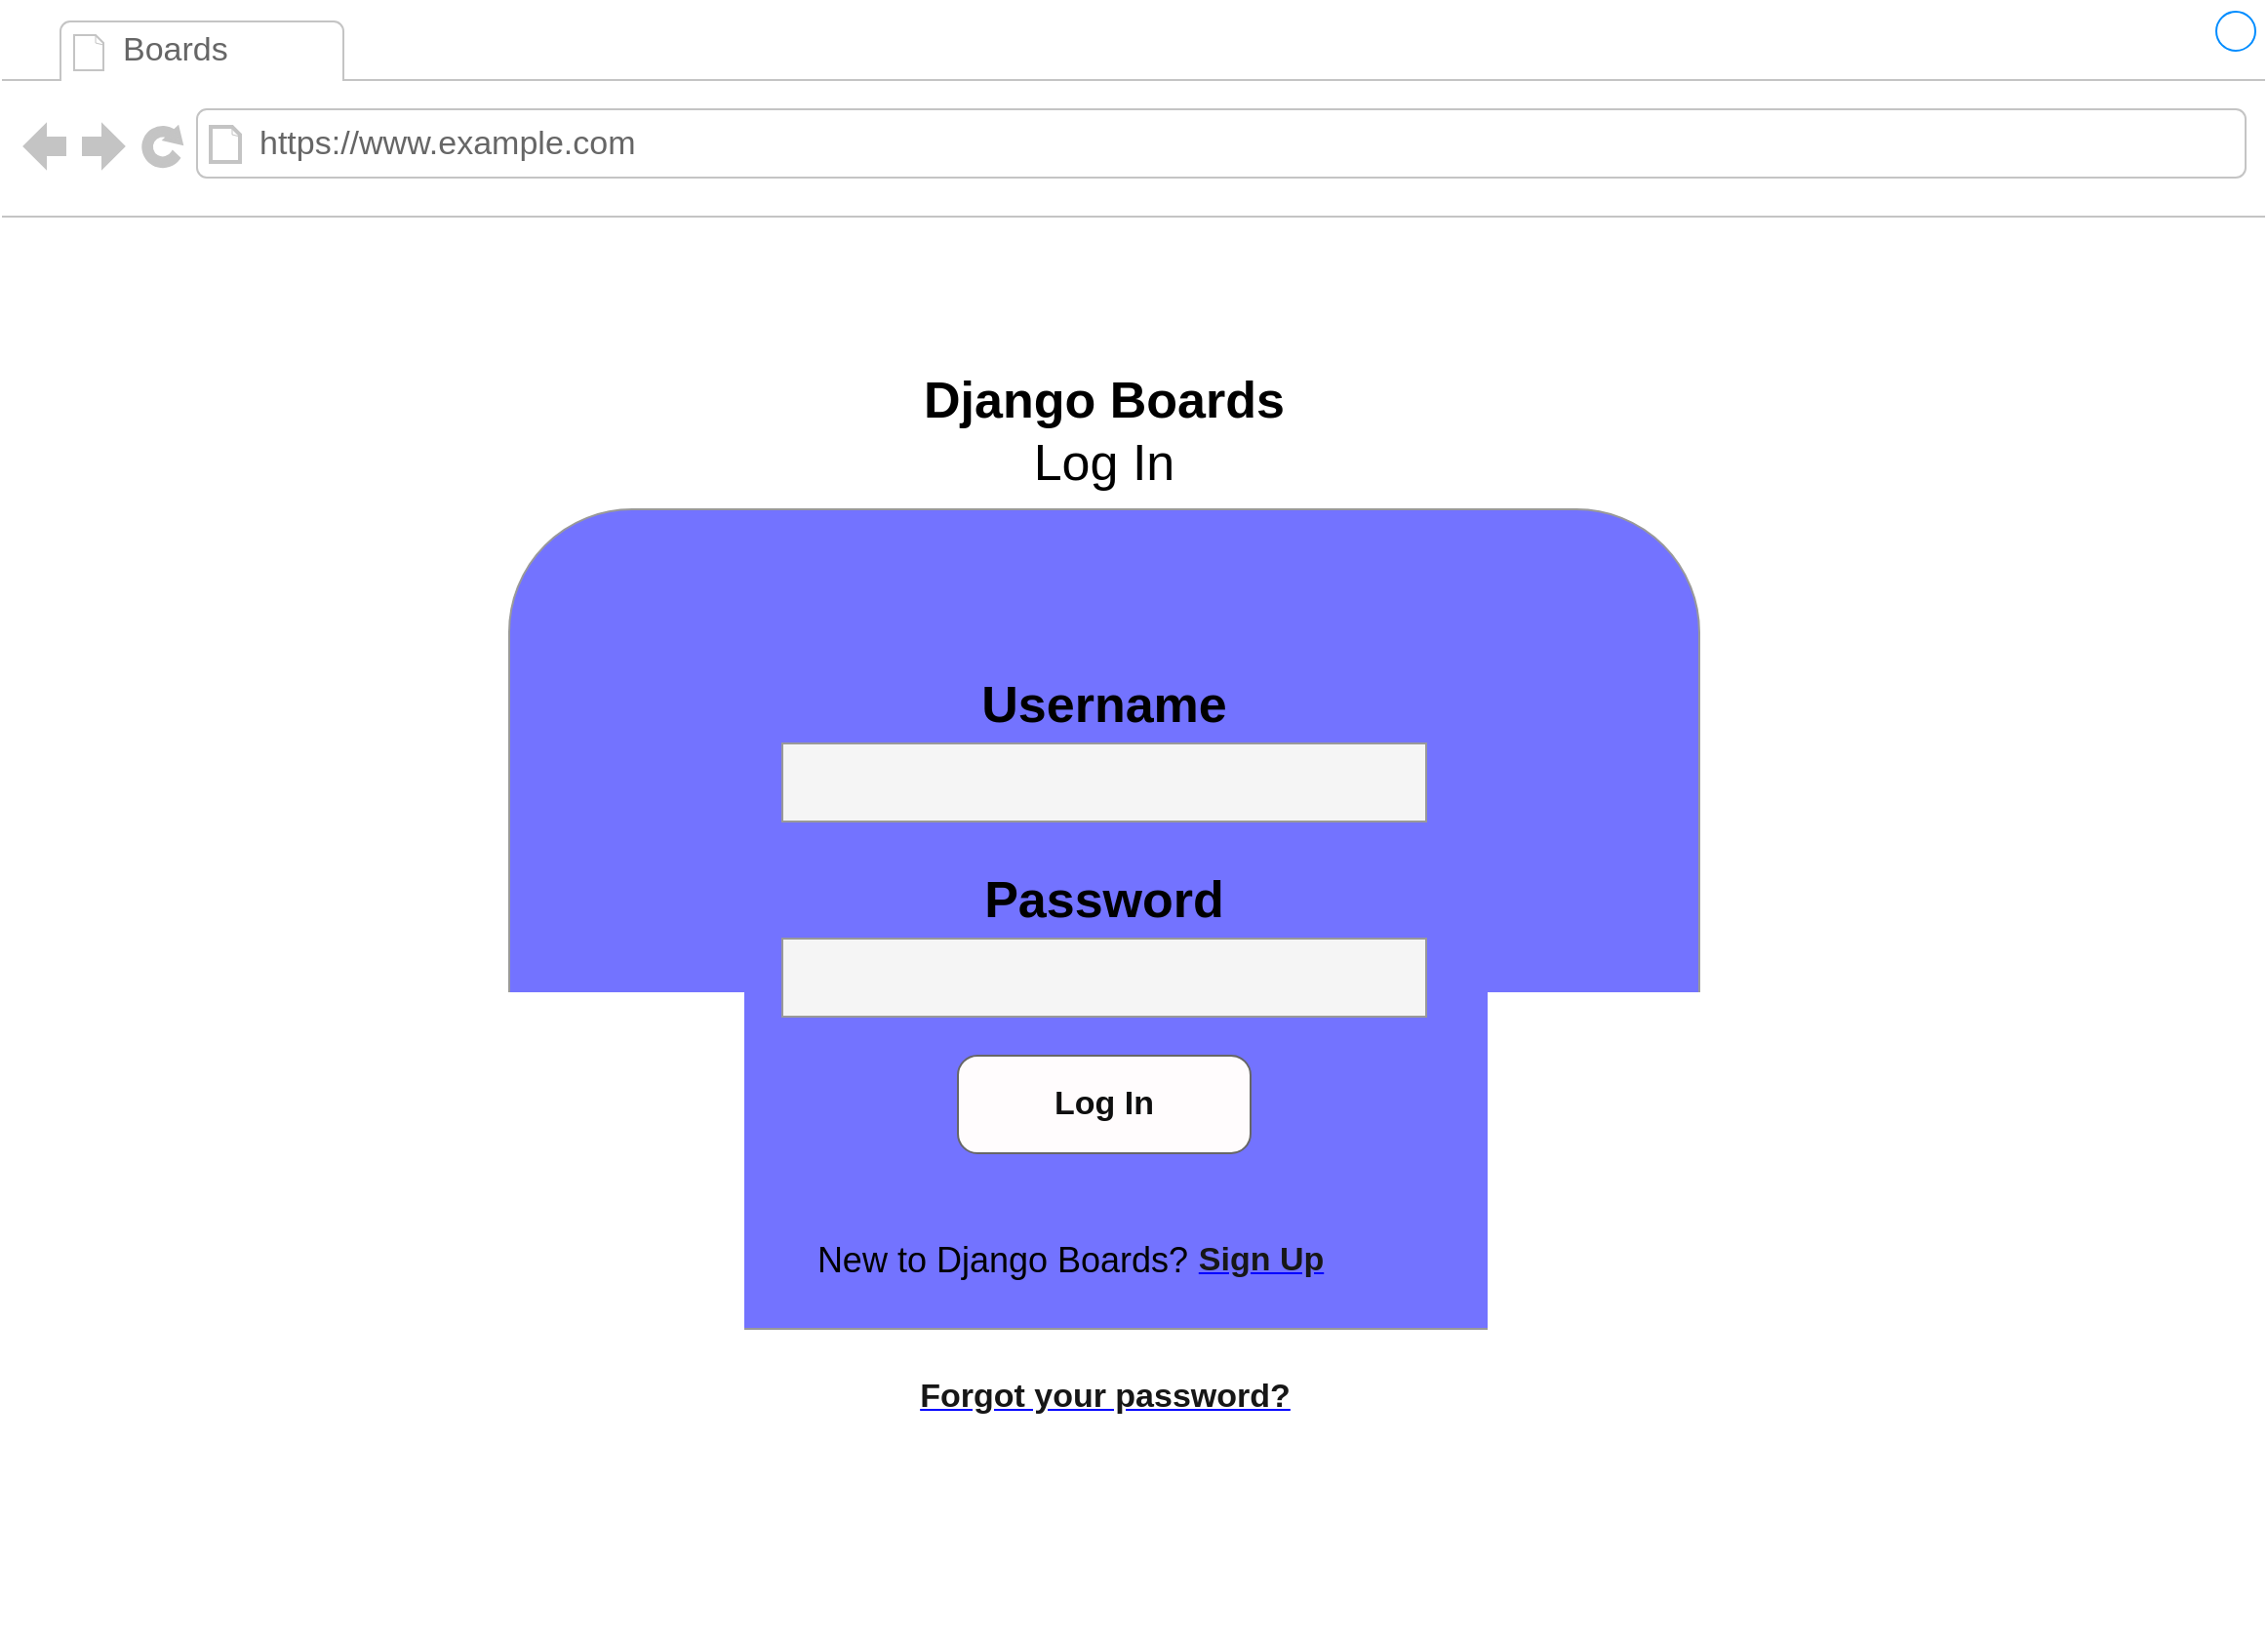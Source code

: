 <mxfile version="14.2.4" type="device"><diagram id="piDafpqhtRUU5qUU-vj8" name="Page-1"><mxGraphModel dx="1221" dy="615" grid="1" gridSize="10" guides="1" tooltips="1" connect="1" arrows="1" fold="1" page="1" pageScale="1" pageWidth="827" pageHeight="1169" math="0" shadow="0"><root><mxCell id="0"/><mxCell id="1" parent="0"/><mxCell id="8962rQQDY3VNNf6We3Pp-1" value="sas" style="strokeWidth=1;shadow=0;dashed=0;align=center;html=1;shape=mxgraph.mockup.containers.browserWindow;rSize=0;strokeColor2=#008cff;strokeColor3=#c4c4c4;mainText=,;recursiveResize=0;strokeColor=#FFFFFF;fontColor=#FFFFFF;" parent="1" vertex="1"><mxGeometry width="1160" height="840" as="geometry"/></mxCell><mxCell id="8962rQQDY3VNNf6We3Pp-2" value="Boards" style="strokeWidth=1;shadow=0;dashed=0;align=center;html=1;shape=mxgraph.mockup.containers.anchor;fontSize=17;fontColor=#666666;align=left;" parent="8962rQQDY3VNNf6We3Pp-1" vertex="1"><mxGeometry x="60" y="12" width="110" height="26" as="geometry"/></mxCell><mxCell id="8962rQQDY3VNNf6We3Pp-3" value="https://www.example.com" style="strokeWidth=1;shadow=0;dashed=0;align=center;html=1;shape=mxgraph.mockup.containers.anchor;rSize=0;fontSize=17;fontColor=#666666;align=left;" parent="8962rQQDY3VNNf6We3Pp-1" vertex="1"><mxGeometry x="130" y="60" width="250" height="26" as="geometry"/></mxCell><mxCell id="DKm7QNu20y-7HjFpIN77-21" value="" style="rounded=1;whiteSpace=wrap;html=1;strokeColor=#999999;fillColor=#7373FF;" vertex="1" parent="8962rQQDY3VNNf6We3Pp-1"><mxGeometry x="260" y="260" width="610" height="420" as="geometry"/></mxCell><mxCell id="DKm7QNu20y-7HjFpIN77-22" value="&lt;font size=&quot;1&quot;&gt;&lt;span style=&quot;font-size: 26px&quot;&gt;&lt;b&gt;Django Boards&lt;/b&gt;&lt;br&gt;Log In&lt;br&gt;&lt;/span&gt;&lt;/font&gt;" style="text;html=1;strokeColor=none;fillColor=none;align=center;verticalAlign=middle;whiteSpace=wrap;rounded=0;" vertex="1" parent="8962rQQDY3VNNf6We3Pp-1"><mxGeometry x="435" y="210" width="260" height="20" as="geometry"/></mxCell><mxCell id="DKm7QNu20y-7HjFpIN77-23" value="" style="rounded=0;whiteSpace=wrap;html=1;strokeColor=#999999;fillColor=#F5F5F5;" vertex="1" parent="8962rQQDY3VNNf6We3Pp-1"><mxGeometry x="400" y="380" width="330" height="40" as="geometry"/></mxCell><mxCell id="DKm7QNu20y-7HjFpIN77-24" value="" style="rounded=0;whiteSpace=wrap;html=1;strokeColor=#999999;fillColor=#F5F5F5;" vertex="1" parent="8962rQQDY3VNNf6We3Pp-1"><mxGeometry x="400" y="480" width="330" height="40" as="geometry"/></mxCell><mxCell id="DKm7QNu20y-7HjFpIN77-25" value="&lt;font size=&quot;1&quot;&gt;&lt;span style=&quot;font-size: 26px&quot;&gt;&lt;b&gt;Username&lt;/b&gt;&lt;br&gt;&lt;/span&gt;&lt;/font&gt;" style="text;html=1;strokeColor=none;fillColor=none;align=center;verticalAlign=middle;whiteSpace=wrap;rounded=0;" vertex="1" parent="8962rQQDY3VNNf6We3Pp-1"><mxGeometry x="435" y="350" width="260" height="20" as="geometry"/></mxCell><mxCell id="DKm7QNu20y-7HjFpIN77-26" value="&lt;font size=&quot;1&quot;&gt;&lt;span style=&quot;font-size: 26px&quot;&gt;&lt;b&gt;Password&lt;/b&gt;&lt;br&gt;&lt;/span&gt;&lt;/font&gt;" style="text;html=1;strokeColor=none;fillColor=none;align=center;verticalAlign=middle;whiteSpace=wrap;rounded=0;" vertex="1" parent="8962rQQDY3VNNf6We3Pp-1"><mxGeometry x="435" y="450" width="260" height="20" as="geometry"/></mxCell><mxCell id="DKm7QNu20y-7HjFpIN77-27" value="&lt;font color=&quot;#0f0f0f&quot;&gt;Log In&lt;/font&gt;" style="strokeWidth=1;shadow=0;dashed=0;align=center;html=1;shape=mxgraph.mockup.buttons.button;strokeColor=#666666;fontColor=#ffffff;mainText=;buttonStyle=round;fontSize=17;fontStyle=1;whiteSpace=wrap;fillColor=#FFFCFD;" vertex="1" parent="8962rQQDY3VNNf6We3Pp-1"><mxGeometry x="490" y="540" width="150" height="50" as="geometry"/></mxCell><mxCell id="DKm7QNu20y-7HjFpIN77-28" value="&lt;font color=&quot;#171717&quot;&gt;&lt;b&gt;Sign Up&lt;/b&gt;&lt;/font&gt;" style="shape=rectangle;strokeColor=none;fillColor=none;linkText=;fontSize=17;fontColor=#0000ff;fontStyle=4;html=1;align=center;" vertex="1" parent="8962rQQDY3VNNf6We3Pp-1"><mxGeometry x="570" y="630" width="150" height="30" as="geometry"/></mxCell><mxCell id="DKm7QNu20y-7HjFpIN77-29" value="&lt;font style=&quot;font-size: 18px&quot;&gt;New to Django Boards?&lt;/font&gt;" style="text;html=1;strokeColor=none;fillColor=none;align=center;verticalAlign=middle;whiteSpace=wrap;rounded=0;" vertex="1" parent="8962rQQDY3VNNf6We3Pp-1"><mxGeometry x="413" y="635" width="200" height="20" as="geometry"/></mxCell><mxCell id="DKm7QNu20y-7HjFpIN77-30" value="&lt;font color=&quot;#171717&quot;&gt;&lt;b&gt;Forgot your password?&lt;/b&gt;&lt;/font&gt;" style="shape=rectangle;strokeColor=none;fillColor=none;linkText=;fontSize=17;fontColor=#0000ff;fontStyle=4;html=1;align=center;" vertex="1" parent="8962rQQDY3VNNf6We3Pp-1"><mxGeometry x="490" y="700" width="150" height="30" as="geometry"/></mxCell></root></mxGraphModel></diagram></mxfile>